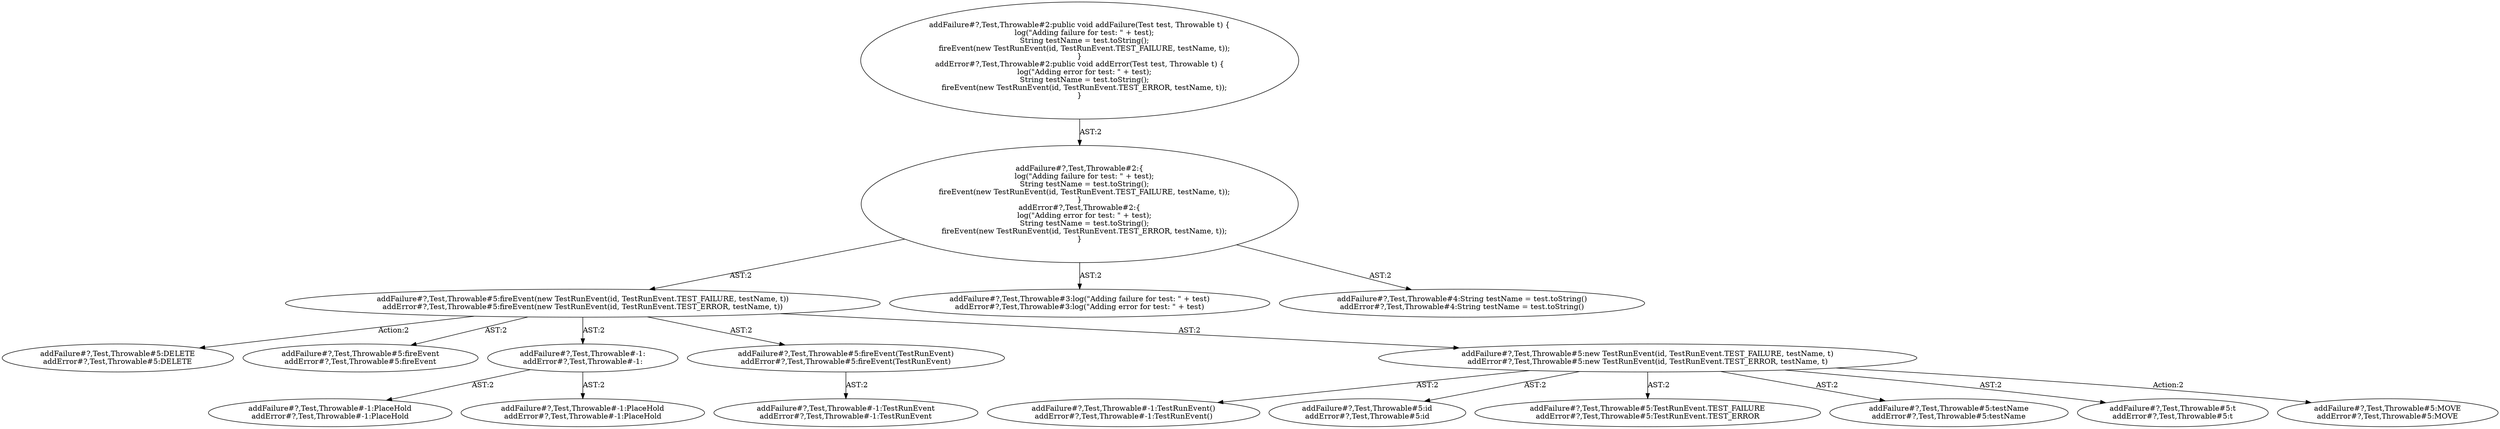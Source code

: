 digraph "Pattern" {
0 [label="addFailure#?,Test,Throwable#5:DELETE
addError#?,Test,Throwable#5:DELETE" shape=ellipse]
1 [label="addFailure#?,Test,Throwable#5:fireEvent(new TestRunEvent(id, TestRunEvent.TEST_FAILURE, testName, t))
addError#?,Test,Throwable#5:fireEvent(new TestRunEvent(id, TestRunEvent.TEST_ERROR, testName, t))" shape=ellipse]
2 [label="addFailure#?,Test,Throwable#2:\{
    log(\"Adding failure for test: \" + test);
    String testName = test.toString();
    fireEvent(new TestRunEvent(id, TestRunEvent.TEST_FAILURE, testName, t));
\}
addError#?,Test,Throwable#2:\{
    log(\"Adding error for test: \" + test);
    String testName = test.toString();
    fireEvent(new TestRunEvent(id, TestRunEvent.TEST_ERROR, testName, t));
\}" shape=ellipse]
3 [label="addFailure#?,Test,Throwable#2:public void addFailure(Test test, Throwable t) \{
    log(\"Adding failure for test: \" + test);
    String testName = test.toString();
    fireEvent(new TestRunEvent(id, TestRunEvent.TEST_FAILURE, testName, t));
\}
addError#?,Test,Throwable#2:public void addError(Test test, Throwable t) \{
    log(\"Adding error for test: \" + test);
    String testName = test.toString();
    fireEvent(new TestRunEvent(id, TestRunEvent.TEST_ERROR, testName, t));
\}" shape=ellipse]
4 [label="addFailure#?,Test,Throwable#3:log(\"Adding failure for test: \" + test)
addError#?,Test,Throwable#3:log(\"Adding error for test: \" + test)" shape=ellipse]
5 [label="addFailure#?,Test,Throwable#4:String testName = test.toString()
addError#?,Test,Throwable#4:String testName = test.toString()" shape=ellipse]
6 [label="addFailure#?,Test,Throwable#5:fireEvent
addError#?,Test,Throwable#5:fireEvent" shape=ellipse]
7 [label="addFailure#?,Test,Throwable#-1:
addError#?,Test,Throwable#-1:" shape=ellipse]
8 [label="addFailure#?,Test,Throwable#-1:PlaceHold
addError#?,Test,Throwable#-1:PlaceHold" shape=ellipse]
9 [label="addFailure#?,Test,Throwable#-1:PlaceHold
addError#?,Test,Throwable#-1:PlaceHold" shape=ellipse]
10 [label="addFailure#?,Test,Throwable#5:fireEvent(TestRunEvent)
addError#?,Test,Throwable#5:fireEvent(TestRunEvent)" shape=ellipse]
11 [label="addFailure#?,Test,Throwable#-1:TestRunEvent
addError#?,Test,Throwable#-1:TestRunEvent" shape=ellipse]
12 [label="addFailure#?,Test,Throwable#5:new TestRunEvent(id, TestRunEvent.TEST_FAILURE, testName, t)
addError#?,Test,Throwable#5:new TestRunEvent(id, TestRunEvent.TEST_ERROR, testName, t)" shape=ellipse]
13 [label="addFailure#?,Test,Throwable#-1:TestRunEvent()
addError#?,Test,Throwable#-1:TestRunEvent()" shape=ellipse]
14 [label="addFailure#?,Test,Throwable#5:id
addError#?,Test,Throwable#5:id" shape=ellipse]
15 [label="addFailure#?,Test,Throwable#5:TestRunEvent.TEST_FAILURE
addError#?,Test,Throwable#5:TestRunEvent.TEST_ERROR" shape=ellipse]
16 [label="addFailure#?,Test,Throwable#5:testName
addError#?,Test,Throwable#5:testName" shape=ellipse]
17 [label="addFailure#?,Test,Throwable#5:t
addError#?,Test,Throwable#5:t" shape=ellipse]
18 [label="addFailure#?,Test,Throwable#5:MOVE
addError#?,Test,Throwable#5:MOVE" shape=ellipse]
1 -> 0 [label="Action:2"];
1 -> 6 [label="AST:2"];
1 -> 7 [label="AST:2"];
1 -> 10 [label="AST:2"];
1 -> 12 [label="AST:2"];
2 -> 1 [label="AST:2"];
2 -> 4 [label="AST:2"];
2 -> 5 [label="AST:2"];
3 -> 2 [label="AST:2"];
7 -> 8 [label="AST:2"];
7 -> 9 [label="AST:2"];
10 -> 11 [label="AST:2"];
12 -> 13 [label="AST:2"];
12 -> 14 [label="AST:2"];
12 -> 15 [label="AST:2"];
12 -> 16 [label="AST:2"];
12 -> 17 [label="AST:2"];
12 -> 18 [label="Action:2"];
}